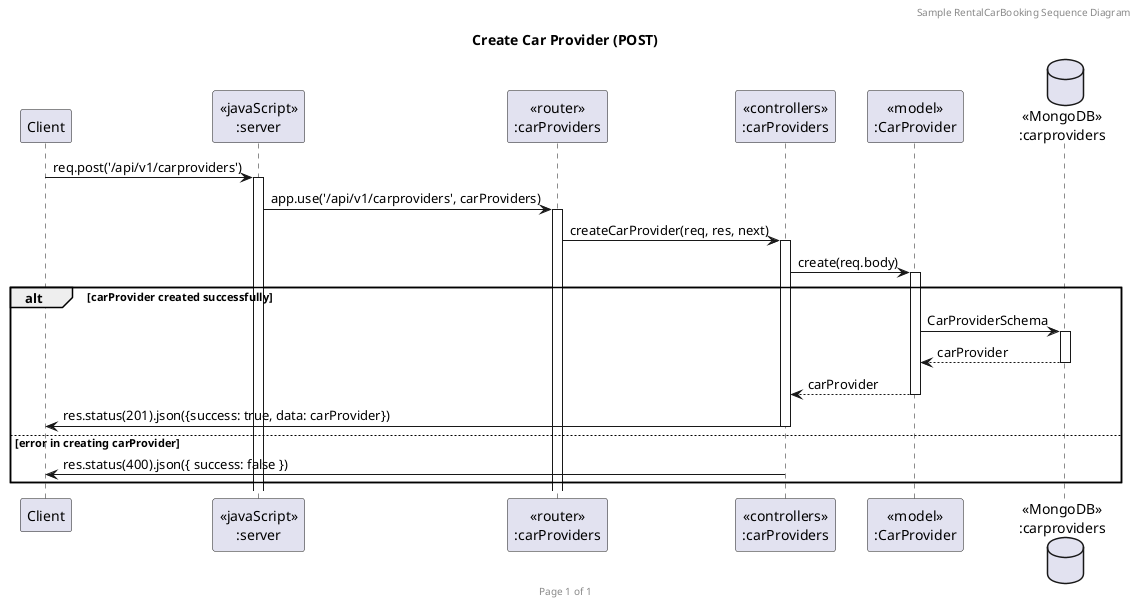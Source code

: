 @startuml Create Car Provider (POST)

header Sample RentalCarBooking Sequence Diagram
footer Page %page% of %lastpage%
title "Create Car Provider (POST)"

participant "Client" as client
participant "<<javaScript>>\n:server" as server
participant "<<router>>\n:carProviders" as routerCarProvider
participant "<<controllers>>\n:carProviders" as controllersCarProvider
participant "<<model>>\n:CarProvider" as modelCarProvider
database "<<MongoDB>>\n:carproviders" as CarProviderDatabase


client->server ++:req.post('/api/v1/carproviders')
server->routerCarProvider ++:app.use('/api/v1/carproviders', carProviders)
routerCarProvider -> controllersCarProvider ++: createCarProvider(req, res, next)
controllersCarProvider->modelCarProvider ++: create(req.body)

alt carProvider created successfully
  modelCarProvider ->CarProviderDatabase ++: CarProviderSchema
  CarProviderDatabase --> modelCarProvider --: carProvider
  controllersCarProvider <-- modelCarProvider --: carProvider
  controllersCarProvider->client --: res.status(201).json({success: true, data: carProvider})
else error in creating carProvider
  controllersCarProvider->client --: res.status(400).json({ success: false })
end

@enduml
